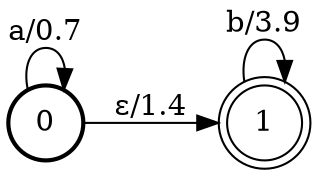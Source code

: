 digraph FST {
  margin = 0;
  rankdir = LR;
  label = "";
  center = 1;
  ranksep = "0.4";
  nodesep = "0.25";
  0 [label = "0", shape = circle, penwidth = 2.0, fontsize = 14];
  0 -> 0 [label = "a/0.7", fontsize = 14];
  0 -> 1 [label = "ε/1.4", fontsize = 14];
  1 [label = "1", shape = doublecircle, penwidth = 1.0, fontsize = 14];
  1 -> 1 [label = "b/3.9", fontsize = 14];
}